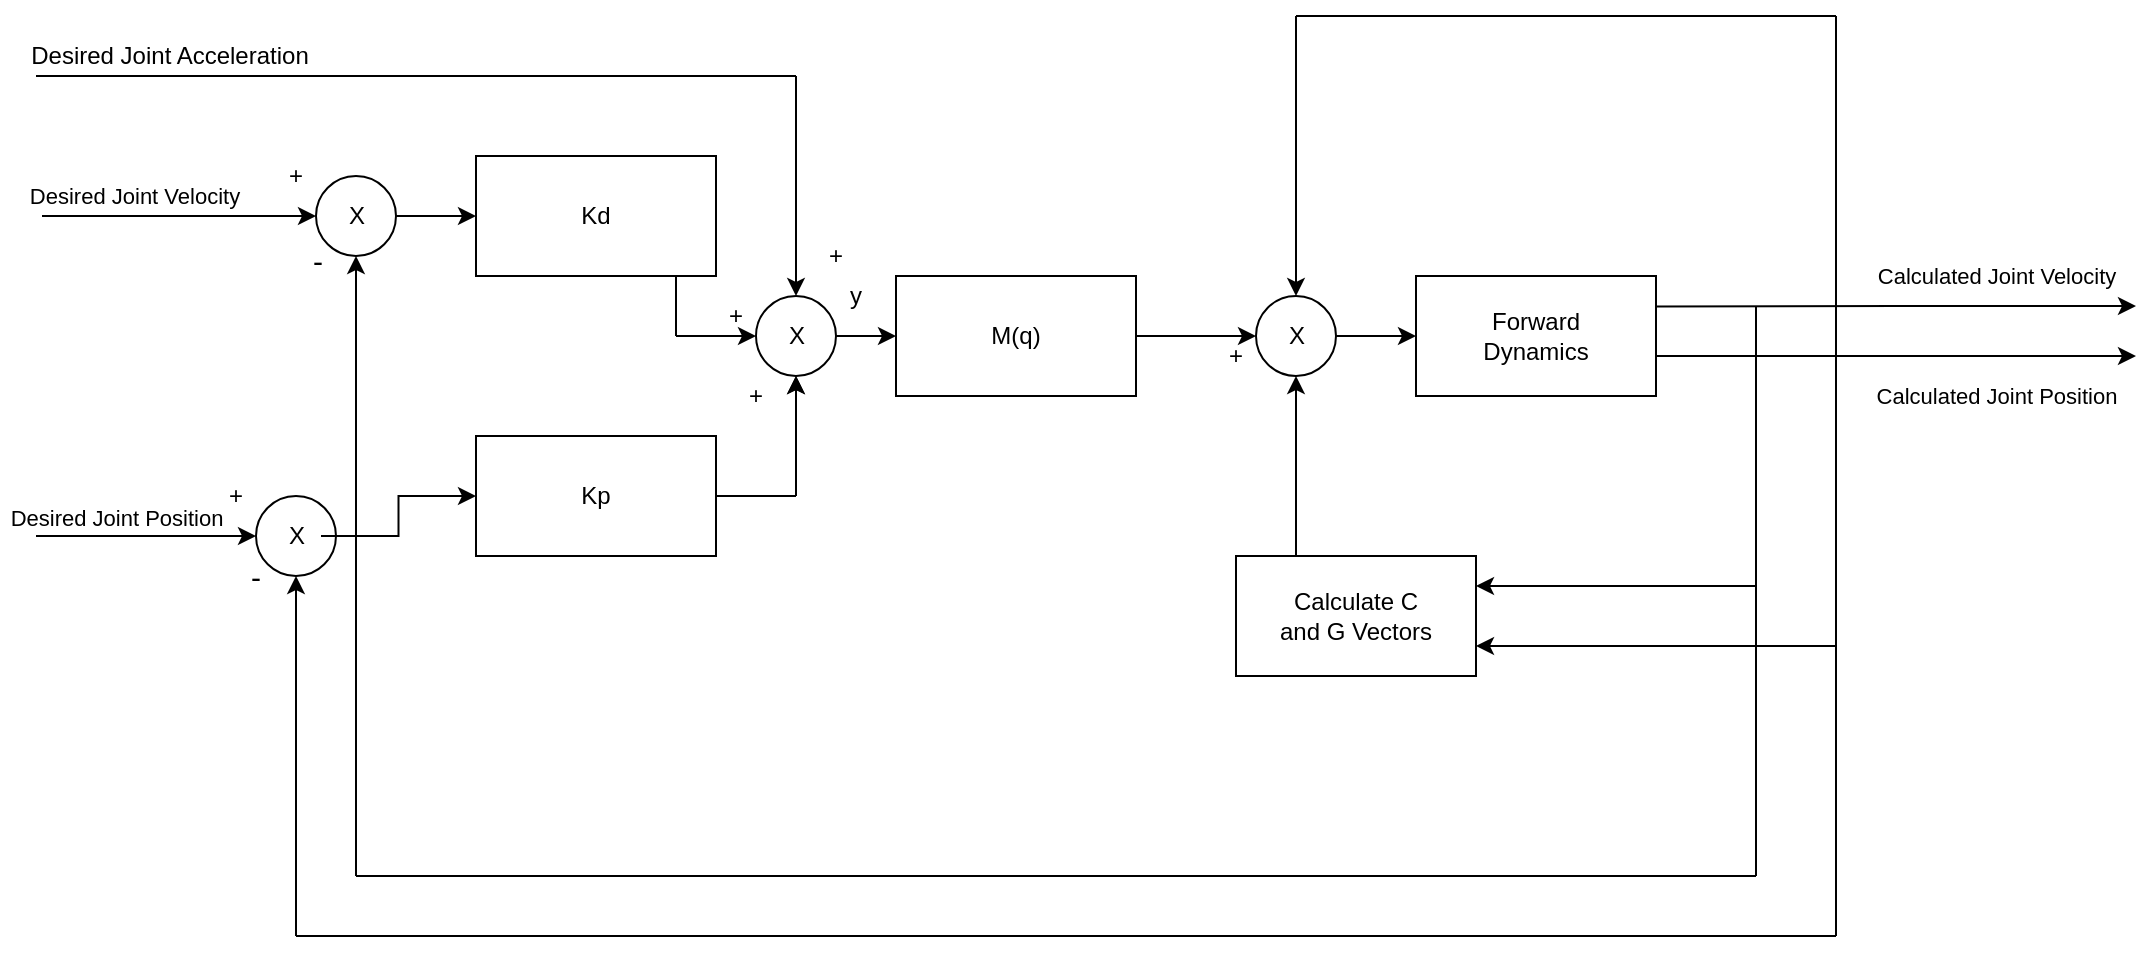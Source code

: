 <mxfile version="14.4.5" type="device"><diagram id="DFMAgKy_sFwW76xUv8ml" name="Page-1"><mxGraphModel dx="2035" dy="635" grid="1" gridSize="10" guides="1" tooltips="1" connect="1" arrows="1" fold="1" page="1" pageScale="1" pageWidth="850" pageHeight="1100" math="0" shadow="0"><root><mxCell id="0"/><mxCell id="1" parent="0"/><mxCell id="JkYQMKafQFOGU52o3Vfx-3" value="" style="rounded=0;whiteSpace=wrap;html=1;" vertex="1" parent="1"><mxGeometry x="150" y="240" width="120" height="60" as="geometry"/></mxCell><mxCell id="JkYQMKafQFOGU52o3Vfx-4" value="" style="rounded=0;whiteSpace=wrap;html=1;" vertex="1" parent="1"><mxGeometry x="150" y="380" width="120" height="60" as="geometry"/></mxCell><mxCell id="JkYQMKafQFOGU52o3Vfx-5" value="" style="rounded=0;whiteSpace=wrap;html=1;" vertex="1" parent="1"><mxGeometry x="360" y="300" width="120" height="60" as="geometry"/></mxCell><mxCell id="JkYQMKafQFOGU52o3Vfx-6" value="" style="rounded=0;whiteSpace=wrap;html=1;" vertex="1" parent="1"><mxGeometry x="620" y="300" width="120" height="60" as="geometry"/></mxCell><mxCell id="JkYQMKafQFOGU52o3Vfx-7" value="" style="rounded=0;whiteSpace=wrap;html=1;" vertex="1" parent="1"><mxGeometry x="530" y="440" width="120" height="60" as="geometry"/></mxCell><mxCell id="JkYQMKafQFOGU52o3Vfx-8" value="" style="ellipse;whiteSpace=wrap;html=1;aspect=fixed;" vertex="1" parent="1"><mxGeometry x="70" y="250" width="40" height="40" as="geometry"/></mxCell><mxCell id="JkYQMKafQFOGU52o3Vfx-9" value="" style="ellipse;whiteSpace=wrap;html=1;aspect=fixed;" vertex="1" parent="1"><mxGeometry x="40" y="410" width="40" height="40" as="geometry"/></mxCell><mxCell id="JkYQMKafQFOGU52o3Vfx-10" value="" style="ellipse;whiteSpace=wrap;html=1;aspect=fixed;" vertex="1" parent="1"><mxGeometry x="290" y="310" width="40" height="40" as="geometry"/></mxCell><mxCell id="JkYQMKafQFOGU52o3Vfx-11" value="" style="ellipse;whiteSpace=wrap;html=1;aspect=fixed;" vertex="1" parent="1"><mxGeometry x="540" y="310" width="40" height="40" as="geometry"/></mxCell><mxCell id="JkYQMKafQFOGU52o3Vfx-12" value="X" style="text;html=1;strokeColor=none;fillColor=none;align=center;verticalAlign=middle;whiteSpace=wrap;rounded=0;" vertex="1" parent="1"><mxGeometry x="297.5" y="315" width="25" height="30" as="geometry"/></mxCell><mxCell id="JkYQMKafQFOGU52o3Vfx-13" value="X" style="text;html=1;strokeColor=none;fillColor=none;align=center;verticalAlign=middle;whiteSpace=wrap;rounded=0;" vertex="1" parent="1"><mxGeometry x="77.5" y="255" width="25" height="30" as="geometry"/></mxCell><mxCell id="JkYQMKafQFOGU52o3Vfx-57" style="edgeStyle=orthogonalEdgeStyle;rounded=0;orthogonalLoop=1;jettySize=auto;html=1;entryX=0;entryY=0.5;entryDx=0;entryDy=0;" edge="1" parent="1" source="JkYQMKafQFOGU52o3Vfx-14" target="JkYQMKafQFOGU52o3Vfx-4"><mxGeometry relative="1" as="geometry"/></mxCell><mxCell id="JkYQMKafQFOGU52o3Vfx-14" value="X" style="text;html=1;strokeColor=none;fillColor=none;align=center;verticalAlign=middle;whiteSpace=wrap;rounded=0;" vertex="1" parent="1"><mxGeometry x="47.5" y="415" width="25" height="30" as="geometry"/></mxCell><mxCell id="JkYQMKafQFOGU52o3Vfx-15" value="X" style="text;html=1;strokeColor=none;fillColor=none;align=center;verticalAlign=middle;whiteSpace=wrap;rounded=0;" vertex="1" parent="1"><mxGeometry x="547.5" y="315" width="25" height="30" as="geometry"/></mxCell><mxCell id="JkYQMKafQFOGU52o3Vfx-17" value="" style="endArrow=classic;html=1;entryX=0;entryY=0.5;entryDx=0;entryDy=0;" edge="1" parent="1" target="JkYQMKafQFOGU52o3Vfx-8"><mxGeometry relative="1" as="geometry"><mxPoint x="-67" y="270" as="sourcePoint"/><mxPoint x="72.5" y="319.66" as="targetPoint"/></mxGeometry></mxCell><mxCell id="JkYQMKafQFOGU52o3Vfx-18" value="Desired Joint Velocity" style="edgeLabel;resizable=0;html=1;align=center;verticalAlign=middle;" connectable="0" vertex="1" parent="JkYQMKafQFOGU52o3Vfx-17"><mxGeometry relative="1" as="geometry"><mxPoint x="-22.84" y="-9.8" as="offset"/></mxGeometry></mxCell><mxCell id="JkYQMKafQFOGU52o3Vfx-19" value="" style="endArrow=classic;html=1;" edge="1" parent="1"><mxGeometry relative="1" as="geometry"><mxPoint x="-70" y="430" as="sourcePoint"/><mxPoint x="40" y="430" as="targetPoint"/></mxGeometry></mxCell><mxCell id="JkYQMKafQFOGU52o3Vfx-20" value="Desired Joint Position" style="edgeLabel;resizable=0;html=1;align=center;verticalAlign=middle;" connectable="0" vertex="1" parent="JkYQMKafQFOGU52o3Vfx-19"><mxGeometry relative="1" as="geometry"><mxPoint x="-14.83" y="-9.66" as="offset"/></mxGeometry></mxCell><mxCell id="JkYQMKafQFOGU52o3Vfx-23" value="" style="endArrow=classic;html=1;" edge="1" parent="1"><mxGeometry relative="1" as="geometry"><mxPoint x="740" y="315.31" as="sourcePoint"/><mxPoint x="980" y="315" as="targetPoint"/><Array as="points"><mxPoint x="870" y="315"/></Array></mxGeometry></mxCell><mxCell id="JkYQMKafQFOGU52o3Vfx-24" value="Calculated Joint Velocity" style="edgeLabel;resizable=0;html=1;align=center;verticalAlign=middle;rotation=0;" connectable="0" vertex="1" parent="JkYQMKafQFOGU52o3Vfx-23"><mxGeometry relative="1" as="geometry"><mxPoint x="50" y="-15.02" as="offset"/></mxGeometry></mxCell><mxCell id="JkYQMKafQFOGU52o3Vfx-62" value="Calculated Joint Position" style="edgeLabel;resizable=0;html=1;align=center;verticalAlign=middle;rotation=0;" connectable="0" vertex="1" parent="JkYQMKafQFOGU52o3Vfx-23"><mxGeometry relative="1" as="geometry"><mxPoint x="50" y="44.98" as="offset"/></mxGeometry></mxCell><mxCell id="JkYQMKafQFOGU52o3Vfx-25" value="" style="endArrow=classic;html=1;" edge="1" parent="1"><mxGeometry relative="1" as="geometry"><mxPoint x="740" y="340.0" as="sourcePoint"/><mxPoint x="980" y="340" as="targetPoint"/></mxGeometry></mxCell><mxCell id="JkYQMKafQFOGU52o3Vfx-27" value="" style="endArrow=none;html=1;" edge="1" parent="1"><mxGeometry width="50" height="50" relative="1" as="geometry"><mxPoint x="90" y="600" as="sourcePoint"/><mxPoint x="790" y="600" as="targetPoint"/></mxGeometry></mxCell><mxCell id="JkYQMKafQFOGU52o3Vfx-28" value="" style="endArrow=none;html=1;" edge="1" parent="1"><mxGeometry width="50" height="50" relative="1" as="geometry"><mxPoint x="790" y="600" as="sourcePoint"/><mxPoint x="790" y="315" as="targetPoint"/></mxGeometry></mxCell><mxCell id="JkYQMKafQFOGU52o3Vfx-29" value="" style="endArrow=none;html=1;" edge="1" parent="1"><mxGeometry width="50" height="50" relative="1" as="geometry"><mxPoint x="830" y="170" as="sourcePoint"/><mxPoint x="830" y="340" as="targetPoint"/></mxGeometry></mxCell><mxCell id="JkYQMKafQFOGU52o3Vfx-30" value="" style="endArrow=none;html=1;" edge="1" parent="1"><mxGeometry width="50" height="50" relative="1" as="geometry"><mxPoint x="830" y="630" as="sourcePoint"/><mxPoint x="830" y="340" as="targetPoint"/></mxGeometry></mxCell><mxCell id="JkYQMKafQFOGU52o3Vfx-31" value="" style="endArrow=none;html=1;" edge="1" parent="1"><mxGeometry width="50" height="50" relative="1" as="geometry"><mxPoint x="560" y="170" as="sourcePoint"/><mxPoint x="830" y="170" as="targetPoint"/></mxGeometry></mxCell><mxCell id="JkYQMKafQFOGU52o3Vfx-32" value="" style="endArrow=none;html=1;" edge="1" parent="1"><mxGeometry width="50" height="50" relative="1" as="geometry"><mxPoint x="60" y="630" as="sourcePoint"/><mxPoint x="830" y="630" as="targetPoint"/></mxGeometry></mxCell><mxCell id="JkYQMKafQFOGU52o3Vfx-35" value="" style="endArrow=classic;html=1;entryX=0.5;entryY=0;entryDx=0;entryDy=0;" edge="1" parent="1" target="JkYQMKafQFOGU52o3Vfx-11"><mxGeometry width="50" height="50" relative="1" as="geometry"><mxPoint x="560" y="170" as="sourcePoint"/><mxPoint x="410" y="340" as="targetPoint"/></mxGeometry></mxCell><mxCell id="JkYQMKafQFOGU52o3Vfx-36" value="" style="endArrow=classic;html=1;entryX=1;entryY=0.25;entryDx=0;entryDy=0;" edge="1" parent="1" target="JkYQMKafQFOGU52o3Vfx-7"><mxGeometry width="50" height="50" relative="1" as="geometry"><mxPoint x="790" y="455" as="sourcePoint"/><mxPoint x="570" y="400" as="targetPoint"/></mxGeometry></mxCell><mxCell id="JkYQMKafQFOGU52o3Vfx-37" value="" style="endArrow=classic;html=1;entryX=1;entryY=0.75;entryDx=0;entryDy=0;" edge="1" parent="1" target="JkYQMKafQFOGU52o3Vfx-7"><mxGeometry width="50" height="50" relative="1" as="geometry"><mxPoint x="830" y="485" as="sourcePoint"/><mxPoint x="750" y="390" as="targetPoint"/></mxGeometry></mxCell><mxCell id="JkYQMKafQFOGU52o3Vfx-39" value="" style="endArrow=classic;html=1;entryX=0.5;entryY=1;entryDx=0;entryDy=0;exitX=0.25;exitY=0;exitDx=0;exitDy=0;" edge="1" parent="1" source="JkYQMKafQFOGU52o3Vfx-7" target="JkYQMKafQFOGU52o3Vfx-11"><mxGeometry width="50" height="50" relative="1" as="geometry"><mxPoint x="360" y="450" as="sourcePoint"/><mxPoint x="410" y="400" as="targetPoint"/></mxGeometry></mxCell><mxCell id="JkYQMKafQFOGU52o3Vfx-40" value="" style="endArrow=classic;html=1;entryX=0;entryY=0.5;entryDx=0;entryDy=0;exitX=1;exitY=0.5;exitDx=0;exitDy=0;" edge="1" parent="1" source="JkYQMKafQFOGU52o3Vfx-11" target="JkYQMKafQFOGU52o3Vfx-6"><mxGeometry width="50" height="50" relative="1" as="geometry"><mxPoint x="360" y="450" as="sourcePoint"/><mxPoint x="410" y="400" as="targetPoint"/></mxGeometry></mxCell><mxCell id="JkYQMKafQFOGU52o3Vfx-41" value="" style="endArrow=classic;html=1;entryX=0;entryY=0.5;entryDx=0;entryDy=0;exitX=1;exitY=0.5;exitDx=0;exitDy=0;" edge="1" parent="1" source="JkYQMKafQFOGU52o3Vfx-5" target="JkYQMKafQFOGU52o3Vfx-11"><mxGeometry width="50" height="50" relative="1" as="geometry"><mxPoint x="360" y="450" as="sourcePoint"/><mxPoint x="410" y="400" as="targetPoint"/></mxGeometry></mxCell><mxCell id="JkYQMKafQFOGU52o3Vfx-42" value="" style="endArrow=none;html=1;" edge="1" parent="1"><mxGeometry width="50" height="50" relative="1" as="geometry"><mxPoint x="250" y="300" as="sourcePoint"/><mxPoint x="250" y="330" as="targetPoint"/></mxGeometry></mxCell><mxCell id="JkYQMKafQFOGU52o3Vfx-43" value="" style="endArrow=none;html=1;exitX=1;exitY=0.5;exitDx=0;exitDy=0;" edge="1" parent="1" source="JkYQMKafQFOGU52o3Vfx-4"><mxGeometry width="50" height="50" relative="1" as="geometry"><mxPoint x="360" y="450" as="sourcePoint"/><mxPoint x="310" y="410" as="targetPoint"/></mxGeometry></mxCell><mxCell id="JkYQMKafQFOGU52o3Vfx-47" value="" style="endArrow=classic;html=1;entryX=0.5;entryY=1;entryDx=0;entryDy=0;" edge="1" parent="1" target="JkYQMKafQFOGU52o3Vfx-10"><mxGeometry width="50" height="50" relative="1" as="geometry"><mxPoint x="310" y="410" as="sourcePoint"/><mxPoint x="300" y="360" as="targetPoint"/></mxGeometry></mxCell><mxCell id="JkYQMKafQFOGU52o3Vfx-48" value="" style="endArrow=classic;html=1;entryX=0.5;entryY=1;entryDx=0;entryDy=0;" edge="1" parent="1" target="JkYQMKafQFOGU52o3Vfx-10"><mxGeometry width="50" height="50" relative="1" as="geometry"><mxPoint x="310" y="410.0" as="sourcePoint"/><mxPoint x="310" y="350.0" as="targetPoint"/><Array as="points"><mxPoint x="310" y="390"/></Array></mxGeometry></mxCell><mxCell id="JkYQMKafQFOGU52o3Vfx-49" value="" style="endArrow=classic;html=1;entryX=0;entryY=0.5;entryDx=0;entryDy=0;" edge="1" parent="1" target="JkYQMKafQFOGU52o3Vfx-10"><mxGeometry width="50" height="50" relative="1" as="geometry"><mxPoint x="250" y="330" as="sourcePoint"/><mxPoint x="300" y="360" as="targetPoint"/></mxGeometry></mxCell><mxCell id="JkYQMKafQFOGU52o3Vfx-50" value="" style="endArrow=none;html=1;" edge="1" parent="1"><mxGeometry width="50" height="50" relative="1" as="geometry"><mxPoint x="-70" y="200" as="sourcePoint"/><mxPoint x="310" y="200" as="targetPoint"/></mxGeometry></mxCell><mxCell id="JkYQMKafQFOGU52o3Vfx-51" value="" style="endArrow=classic;html=1;entryX=0.5;entryY=0;entryDx=0;entryDy=0;" edge="1" parent="1" target="JkYQMKafQFOGU52o3Vfx-10"><mxGeometry width="50" height="50" relative="1" as="geometry"><mxPoint x="310" y="200" as="sourcePoint"/><mxPoint x="320" y="220" as="targetPoint"/></mxGeometry></mxCell><mxCell id="JkYQMKafQFOGU52o3Vfx-52" value="" style="endArrow=classic;html=1;entryX=0;entryY=0.5;entryDx=0;entryDy=0;exitX=1;exitY=0.5;exitDx=0;exitDy=0;" edge="1" parent="1" source="JkYQMKafQFOGU52o3Vfx-10" target="JkYQMKafQFOGU52o3Vfx-5"><mxGeometry width="50" height="50" relative="1" as="geometry"><mxPoint x="250" y="410" as="sourcePoint"/><mxPoint x="300" y="360" as="targetPoint"/></mxGeometry></mxCell><mxCell id="JkYQMKafQFOGU52o3Vfx-53" value="Desired Joint Acceleration" style="text;html=1;strokeColor=none;fillColor=none;align=center;verticalAlign=middle;whiteSpace=wrap;rounded=0;" vertex="1" parent="1"><mxGeometry x="-87.5" y="180" width="167.5" height="20" as="geometry"/></mxCell><mxCell id="JkYQMKafQFOGU52o3Vfx-56" value="" style="endArrow=classic;html=1;entryX=0;entryY=0.5;entryDx=0;entryDy=0;exitX=1;exitY=0.5;exitDx=0;exitDy=0;" edge="1" parent="1" source="JkYQMKafQFOGU52o3Vfx-8" target="JkYQMKafQFOGU52o3Vfx-3"><mxGeometry width="50" height="50" relative="1" as="geometry"><mxPoint x="280" y="400" as="sourcePoint"/><mxPoint x="330" y="350" as="targetPoint"/></mxGeometry></mxCell><mxCell id="JkYQMKafQFOGU52o3Vfx-59" value="" style="endArrow=classic;html=1;entryX=0.5;entryY=1;entryDx=0;entryDy=0;" edge="1" parent="1" target="JkYQMKafQFOGU52o3Vfx-8"><mxGeometry width="50" height="50" relative="1" as="geometry"><mxPoint x="90" y="600" as="sourcePoint"/><mxPoint x="430" y="380" as="targetPoint"/></mxGeometry></mxCell><mxCell id="JkYQMKafQFOGU52o3Vfx-61" value="" style="endArrow=classic;html=1;entryX=0.5;entryY=1;entryDx=0;entryDy=0;" edge="1" parent="1" target="JkYQMKafQFOGU52o3Vfx-9"><mxGeometry width="50" height="50" relative="1" as="geometry"><mxPoint x="60" y="630" as="sourcePoint"/><mxPoint x="430" y="380" as="targetPoint"/></mxGeometry></mxCell><mxCell id="JkYQMKafQFOGU52o3Vfx-78" value="Untitled Layer" parent="0"/><mxCell id="JkYQMKafQFOGU52o3Vfx-95" value="Forward Dynamics" style="text;html=1;strokeColor=none;fillColor=none;align=center;verticalAlign=middle;whiteSpace=wrap;rounded=0;" vertex="1" parent="JkYQMKafQFOGU52o3Vfx-78"><mxGeometry x="630" y="320" width="100" height="20" as="geometry"/></mxCell><mxCell id="JkYQMKafQFOGU52o3Vfx-96" value="M(q)" style="text;html=1;strokeColor=none;fillColor=none;align=center;verticalAlign=middle;whiteSpace=wrap;rounded=0;" vertex="1" parent="JkYQMKafQFOGU52o3Vfx-78"><mxGeometry x="400" y="320" width="40" height="20" as="geometry"/></mxCell><mxCell id="JkYQMKafQFOGU52o3Vfx-97" value="Calculate C and G Vectors" style="text;html=1;strokeColor=none;fillColor=none;align=center;verticalAlign=middle;whiteSpace=wrap;rounded=0;" vertex="1" parent="JkYQMKafQFOGU52o3Vfx-78"><mxGeometry x="550" y="460" width="80" height="20" as="geometry"/></mxCell><mxCell id="JkYQMKafQFOGU52o3Vfx-98" value="+" style="text;html=1;strokeColor=none;fillColor=none;align=center;verticalAlign=middle;whiteSpace=wrap;rounded=0;" vertex="1" parent="JkYQMKafQFOGU52o3Vfx-78"><mxGeometry x="40" y="240" width="40" height="20" as="geometry"/></mxCell><mxCell id="JkYQMKafQFOGU52o3Vfx-99" value="+" style="text;html=1;strokeColor=none;fillColor=none;align=center;verticalAlign=middle;whiteSpace=wrap;rounded=0;" vertex="1" parent="JkYQMKafQFOGU52o3Vfx-78"><mxGeometry x="10" y="400" width="40" height="20" as="geometry"/></mxCell><mxCell id="JkYQMKafQFOGU52o3Vfx-100" value="+" style="text;html=1;strokeColor=none;fillColor=none;align=center;verticalAlign=middle;whiteSpace=wrap;rounded=0;" vertex="1" parent="JkYQMKafQFOGU52o3Vfx-78"><mxGeometry x="310" y="280" width="40" height="20" as="geometry"/></mxCell><mxCell id="JkYQMKafQFOGU52o3Vfx-101" value="+" style="text;html=1;strokeColor=none;fillColor=none;align=center;verticalAlign=middle;whiteSpace=wrap;rounded=0;" vertex="1" parent="JkYQMKafQFOGU52o3Vfx-78"><mxGeometry x="260" y="310" width="40" height="20" as="geometry"/></mxCell><mxCell id="JkYQMKafQFOGU52o3Vfx-102" value="+" style="text;html=1;strokeColor=none;fillColor=none;align=center;verticalAlign=middle;whiteSpace=wrap;rounded=0;" vertex="1" parent="JkYQMKafQFOGU52o3Vfx-78"><mxGeometry x="270" y="350" width="40" height="20" as="geometry"/></mxCell><mxCell id="JkYQMKafQFOGU52o3Vfx-103" value="+" style="text;html=1;strokeColor=none;fillColor=none;align=center;verticalAlign=middle;whiteSpace=wrap;rounded=0;" vertex="1" parent="JkYQMKafQFOGU52o3Vfx-78"><mxGeometry x="510" y="330" width="40" height="20" as="geometry"/></mxCell><mxCell id="JkYQMKafQFOGU52o3Vfx-105" value="y" style="text;html=1;strokeColor=none;fillColor=none;align=center;verticalAlign=middle;whiteSpace=wrap;rounded=0;" vertex="1" parent="JkYQMKafQFOGU52o3Vfx-78"><mxGeometry x="320" y="300" width="40" height="20" as="geometry"/></mxCell><mxCell id="JkYQMKafQFOGU52o3Vfx-106" value="Kd" style="text;html=1;strokeColor=none;fillColor=none;align=center;verticalAlign=middle;whiteSpace=wrap;rounded=0;" vertex="1" parent="JkYQMKafQFOGU52o3Vfx-78"><mxGeometry x="190" y="260" width="40" height="20" as="geometry"/></mxCell><mxCell id="JkYQMKafQFOGU52o3Vfx-107" value="Kp" style="text;html=1;strokeColor=none;fillColor=none;align=center;verticalAlign=middle;whiteSpace=wrap;rounded=0;" vertex="1" parent="JkYQMKafQFOGU52o3Vfx-78"><mxGeometry x="190" y="400" width="40" height="20" as="geometry"/></mxCell><mxCell id="JkYQMKafQFOGU52o3Vfx-108" value="&lt;font style=&quot;font-size: 15px&quot;&gt;-&lt;/font&gt;" style="text;html=1;strokeColor=none;fillColor=none;align=center;verticalAlign=middle;whiteSpace=wrap;rounded=0;" vertex="1" parent="JkYQMKafQFOGU52o3Vfx-78"><mxGeometry x="20" y="440" width="40" height="20" as="geometry"/></mxCell><mxCell id="JkYQMKafQFOGU52o3Vfx-110" value="&lt;font style=&quot;font-size: 15px&quot;&gt;-&lt;/font&gt;" style="text;html=1;strokeColor=none;fillColor=none;align=center;verticalAlign=middle;whiteSpace=wrap;rounded=0;" vertex="1" parent="JkYQMKafQFOGU52o3Vfx-78"><mxGeometry x="51" y="282" width="40" height="20" as="geometry"/></mxCell></root></mxGraphModel></diagram></mxfile>